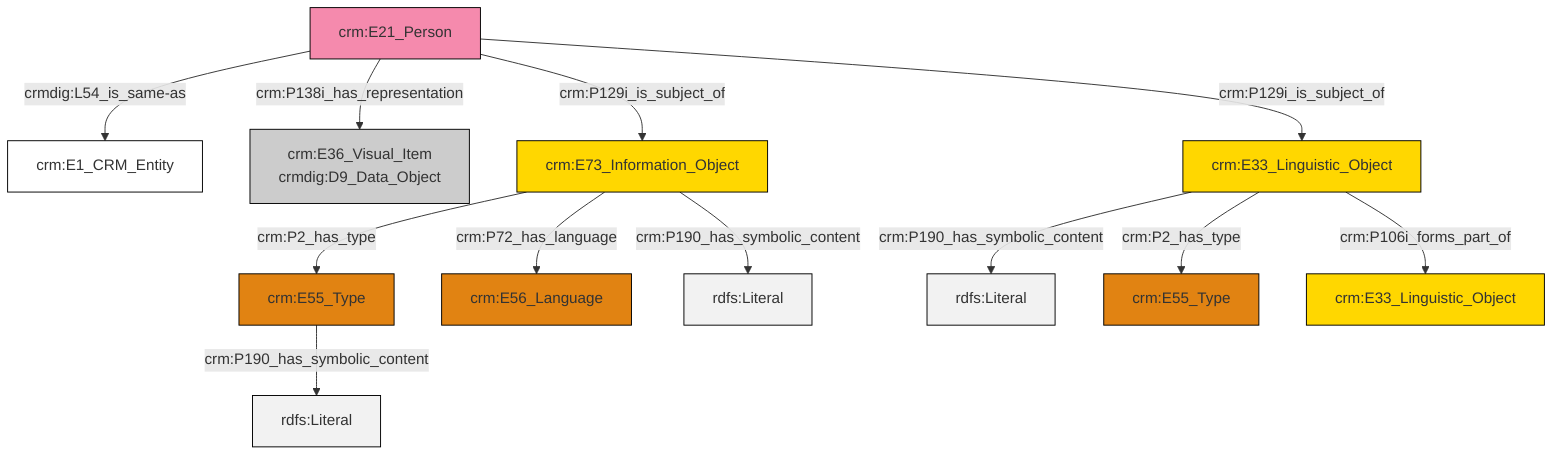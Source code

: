 graph TD
classDef Literal fill:#f2f2f2,stroke:#000000;
classDef CRM_Entity fill:#FFFFFF,stroke:#000000;
classDef Temporal_Entity fill:#00C9E6, stroke:#000000;
classDef Type fill:#E18312, stroke:#000000;
classDef Time-Span fill:#2C9C91, stroke:#000000;
classDef Appellation fill:#FFEB7F, stroke:#000000;
classDef Place fill:#008836, stroke:#000000;
classDef Persistent_Item fill:#B266B2, stroke:#000000;
classDef Conceptual_Object fill:#FFD700, stroke:#000000;
classDef Physical_Thing fill:#D2B48C, stroke:#000000;
classDef Actor fill:#f58aad, stroke:#000000;
classDef PC_Classes fill:#4ce600, stroke:#000000;
classDef Multi fill:#cccccc,stroke:#000000;

0["crm:E73_Information_Object"]:::Conceptual_Object -->|crm:P2_has_type| 1["crm:E55_Type"]:::Type
2["crm:E21_Person"]:::Actor -->|crmdig:L54_is_same-as| 3["crm:E1_CRM_Entity"]:::CRM_Entity
4["crm:E33_Linguistic_Object"]:::Conceptual_Object -->|crm:P190_has_symbolic_content| 5[rdfs:Literal]:::Literal
2["crm:E21_Person"]:::Actor -->|crm:P138i_has_representation| 6["crm:E36_Visual_Item<br>crmdig:D9_Data_Object"]:::Multi
4["crm:E33_Linguistic_Object"]:::Conceptual_Object -->|crm:P2_has_type| 8["crm:E55_Type"]:::Type
2["crm:E21_Person"]:::Actor -->|crm:P129i_is_subject_of| 0["crm:E73_Information_Object"]:::Conceptual_Object
0["crm:E73_Information_Object"]:::Conceptual_Object -->|crm:P72_has_language| 17["crm:E56_Language"]:::Type
4["crm:E33_Linguistic_Object"]:::Conceptual_Object -->|crm:P106i_forms_part_of| 15["crm:E33_Linguistic_Object"]:::Conceptual_Object
2["crm:E21_Person"]:::Actor -->|crm:P129i_is_subject_of| 4["crm:E33_Linguistic_Object"]:::Conceptual_Object
1["crm:E55_Type"]:::Type -->|crm:P190_has_symbolic_content| 21[rdfs:Literal]:::Literal
0["crm:E73_Information_Object"]:::Conceptual_Object -->|crm:P190_has_symbolic_content| 22[rdfs:Literal]:::Literal